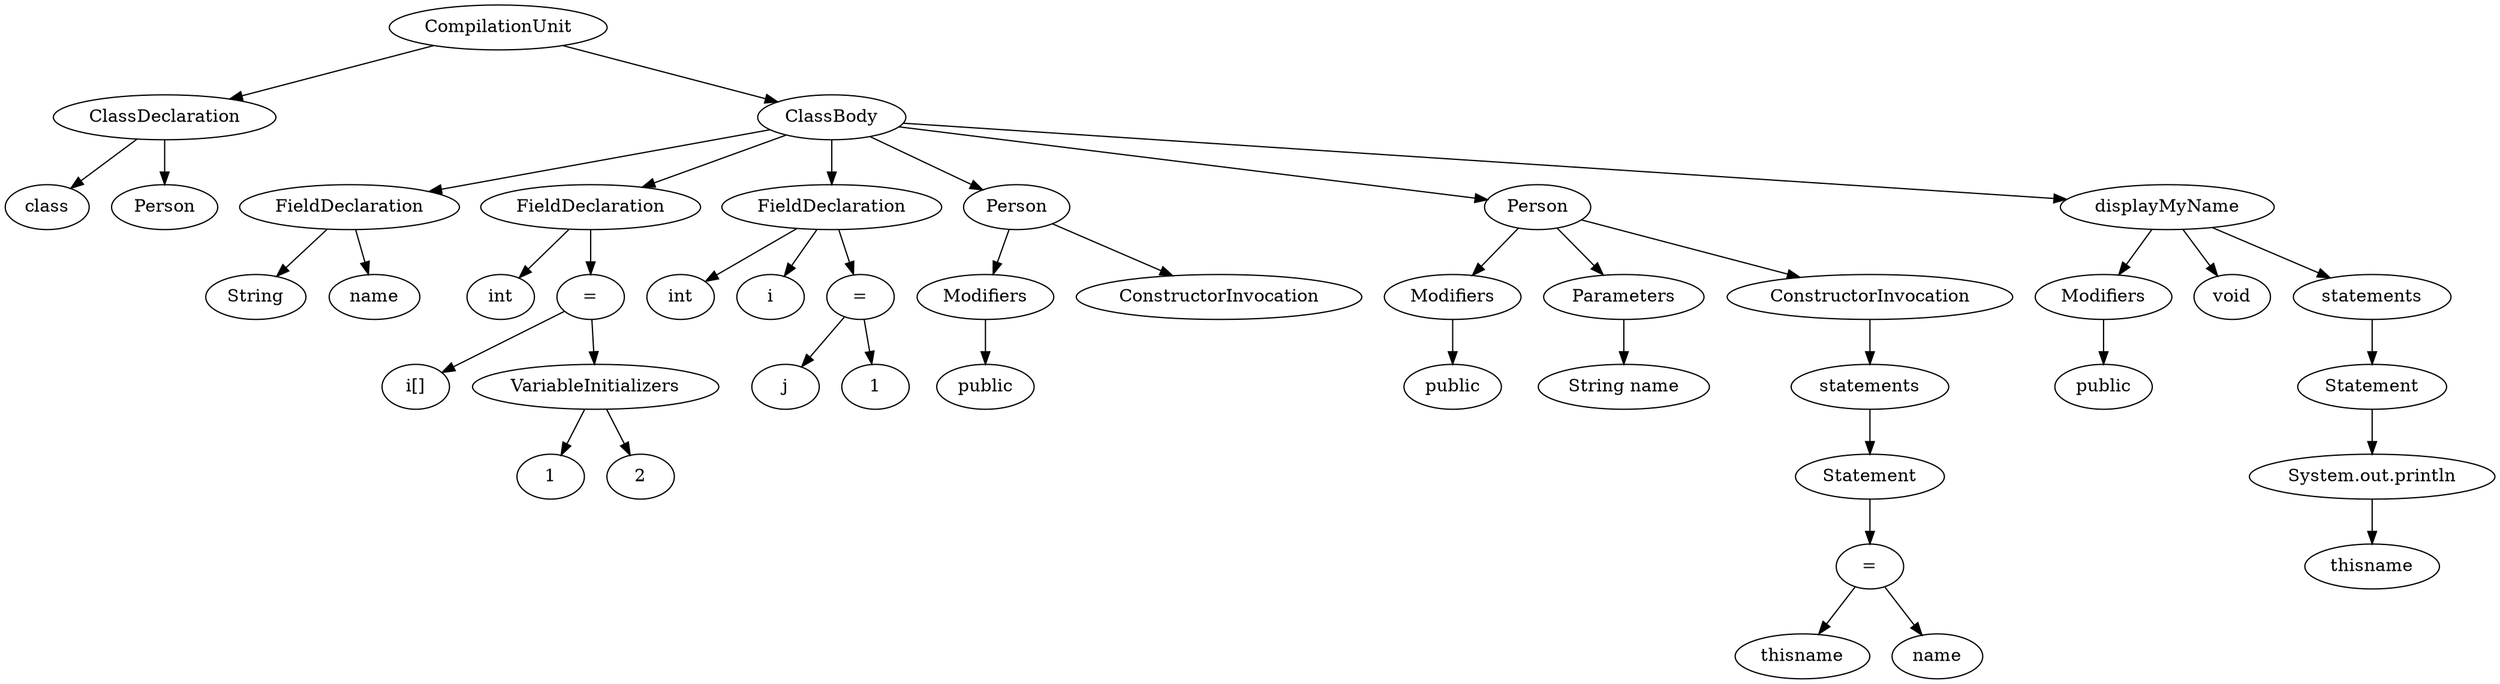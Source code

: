 digraph AST{ 
Node0 [label ="CompilationUnit"]
Node1 [label ="ClassDeclaration"]
Node2 [label ="ClassBody"]
Node3 [label ="class"]
Node4 [label ="Person"]
Node5 [label ="FieldDeclaration"]
Node6 [label ="FieldDeclaration"]
Node7 [label ="FieldDeclaration"]
Node8 [label ="Person"]
Node9 [label ="Person"]
Node10 [label ="displayMyName"]
Node11 [label ="String"]
Node12 [label ="name"]
Node13 [label ="int"]
Node14 [label ="="]
Node15 [label ="int"]
Node16 [label ="i"]
Node17 [label ="="]
Node18 [label ="Modifiers"]
Node19 [label ="ConstructorInvocation"]
Node20 [label ="Modifiers"]
Node21 [label ="Parameters"]
Node22 [label ="ConstructorInvocation"]
Node23 [label ="Modifiers"]
Node24 [label ="void"]
Node25 [label ="statements"]
Node26 [label ="i[]"]
Node27 [label ="VariableInitializers"]
Node28 [label ="j"]
Node29 [label ="1"]
Node30 [label ="public"]
Node31 [label ="public"]
Node32 [label ="String name"]
Node33 [label ="statements"]
Node34 [label ="public"]
Node35 [label ="Statement"]
Node36 [label ="1"]
Node37 [label ="2"]
Node38 [label ="Statement"]
Node39 [label ="System.out.println"]
Node40 [label ="="]
Node41 [label ="thisname"]
Node42 [label ="thisname"]
Node43 [label ="name"]
Node0 -> {Node1,Node2}
Node1 -> {Node3,Node4}
Node2 -> {Node5,Node6,Node7,Node8,Node9,Node10}
Node3 -> {}
Node4 -> {}
Node5 -> {Node11,Node12}
Node6 -> {Node13,Node14}
Node7 -> {Node15,Node16,Node17}
Node8 -> {Node18,Node19}
Node9 -> {Node20,Node21,Node22}
Node10 -> {Node23,Node24,Node25}
Node11 -> {}
Node12 -> {}
Node13 -> {}
Node14 -> {Node26,Node27}
Node15 -> {}
Node16 -> {}
Node17 -> {Node28,Node29}
Node18 -> {Node30}
Node19 -> {}
Node20 -> {Node31}
Node21 -> {Node32}
Node22 -> {Node33}
Node23 -> {Node34}
Node24 -> {}
Node25 -> {Node35}
Node26 -> {}
Node27 -> {Node36,Node37}
Node28 -> {}
Node29 -> {}
Node30 -> {}
Node31 -> {}
Node32 -> {}
Node33 -> {Node38}
Node34 -> {}
Node35 -> {Node39}
Node36 -> {}
Node37 -> {}
Node38 -> {Node40}
Node39 -> {Node41}
Node40 -> {Node42,Node43}
Node41 -> {}
Node42 -> {}
Node43 -> {}
} 
